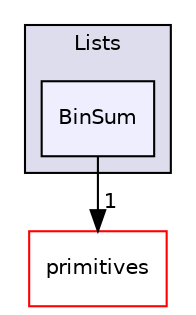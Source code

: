 digraph "src/OpenFOAM/containers/Lists/BinSum" {
  bgcolor=transparent;
  compound=true
  node [ fontsize="10", fontname="Helvetica"];
  edge [ labelfontsize="10", labelfontname="Helvetica"];
  subgraph clusterdir_f87fe3b02e96c330e8a853ff310f1666 {
    graph [ bgcolor="#ddddee", pencolor="black", label="Lists" fontname="Helvetica", fontsize="10", URL="dir_f87fe3b02e96c330e8a853ff310f1666.html"]
  dir_602162b67081b7867caaa8d091fb1724 [shape=box, label="BinSum", style="filled", fillcolor="#eeeeff", pencolor="black", URL="dir_602162b67081b7867caaa8d091fb1724.html"];
  }
  dir_3e50f45338116b169052b428016851aa [shape=box label="primitives" color="red" URL="dir_3e50f45338116b169052b428016851aa.html"];
  dir_602162b67081b7867caaa8d091fb1724->dir_3e50f45338116b169052b428016851aa [headlabel="1", labeldistance=1.5 headhref="dir_001911_002298.html"];
}
